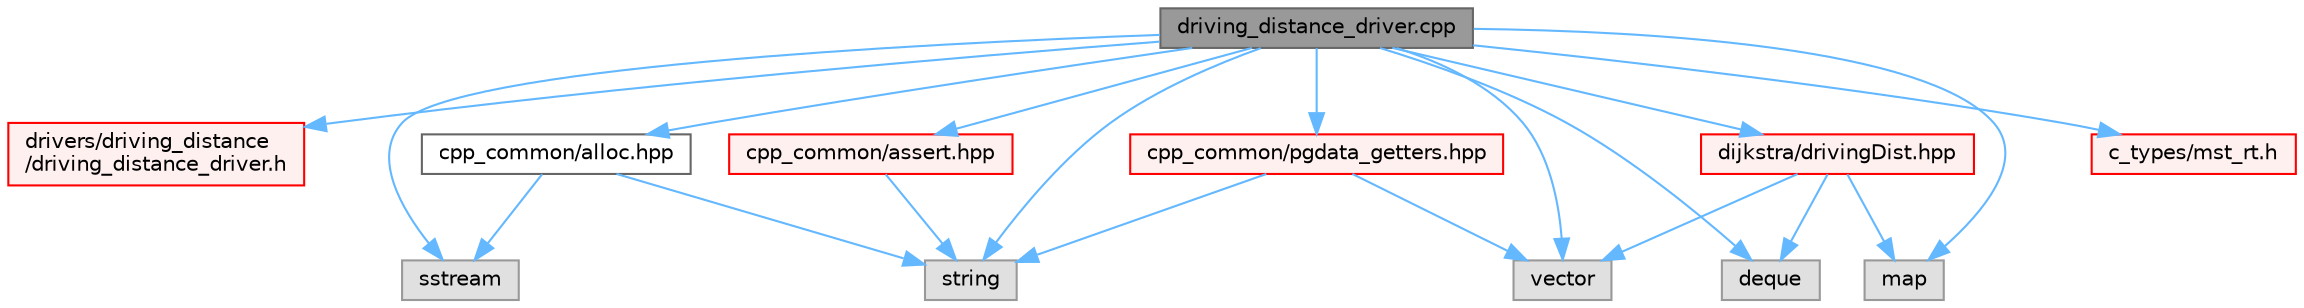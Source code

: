 digraph "driving_distance_driver.cpp"
{
 // LATEX_PDF_SIZE
  bgcolor="transparent";
  edge [fontname=Helvetica,fontsize=10,labelfontname=Helvetica,labelfontsize=10];
  node [fontname=Helvetica,fontsize=10,shape=box,height=0.2,width=0.4];
  Node1 [id="Node000001",label="driving_distance_driver.cpp",height=0.2,width=0.4,color="gray40", fillcolor="grey60", style="filled", fontcolor="black",tooltip=" "];
  Node1 -> Node2 [id="edge1_Node000001_Node000002",color="steelblue1",style="solid",tooltip=" "];
  Node2 [id="Node000002",label="drivers/driving_distance\l/driving_distance_driver.h",height=0.2,width=0.4,color="red", fillcolor="#FFF0F0", style="filled",URL="$driving__distance__driver_8h.html",tooltip=" "];
  Node1 -> Node8 [id="edge2_Node000001_Node000008",color="steelblue1",style="solid",tooltip=" "];
  Node8 [id="Node000008",label="sstream",height=0.2,width=0.4,color="grey60", fillcolor="#E0E0E0", style="filled",tooltip=" "];
  Node1 -> Node9 [id="edge3_Node000001_Node000009",color="steelblue1",style="solid",tooltip=" "];
  Node9 [id="Node000009",label="deque",height=0.2,width=0.4,color="grey60", fillcolor="#E0E0E0", style="filled",tooltip=" "];
  Node1 -> Node10 [id="edge4_Node000001_Node000010",color="steelblue1",style="solid",tooltip=" "];
  Node10 [id="Node000010",label="vector",height=0.2,width=0.4,color="grey60", fillcolor="#E0E0E0", style="filled",tooltip=" "];
  Node1 -> Node11 [id="edge5_Node000001_Node000011",color="steelblue1",style="solid",tooltip=" "];
  Node11 [id="Node000011",label="string",height=0.2,width=0.4,color="grey60", fillcolor="#E0E0E0", style="filled",tooltip=" "];
  Node1 -> Node12 [id="edge6_Node000001_Node000012",color="steelblue1",style="solid",tooltip=" "];
  Node12 [id="Node000012",label="map",height=0.2,width=0.4,color="grey60", fillcolor="#E0E0E0", style="filled",tooltip=" "];
  Node1 -> Node13 [id="edge7_Node000001_Node000013",color="steelblue1",style="solid",tooltip=" "];
  Node13 [id="Node000013",label="cpp_common/pgdata_getters.hpp",height=0.2,width=0.4,color="red", fillcolor="#FFF0F0", style="filled",URL="$pgdata__getters_8hpp.html",tooltip=" "];
  Node13 -> Node11 [id="edge8_Node000013_Node000011",color="steelblue1",style="solid",tooltip=" "];
  Node13 -> Node10 [id="edge9_Node000013_Node000010",color="steelblue1",style="solid",tooltip=" "];
  Node1 -> Node31 [id="edge10_Node000001_Node000031",color="steelblue1",style="solid",tooltip=" "];
  Node31 [id="Node000031",label="dijkstra/drivingDist.hpp",height=0.2,width=0.4,color="red", fillcolor="#FFF0F0", style="filled",URL="$drivingDist_8hpp.html",tooltip=" "];
  Node31 -> Node9 [id="edge11_Node000031_Node000009",color="steelblue1",style="solid",tooltip=" "];
  Node31 -> Node10 [id="edge12_Node000031_Node000010",color="steelblue1",style="solid",tooltip=" "];
  Node31 -> Node12 [id="edge13_Node000031_Node000012",color="steelblue1",style="solid",tooltip=" "];
  Node1 -> Node42 [id="edge14_Node000001_Node000042",color="steelblue1",style="solid",tooltip=" "];
  Node42 [id="Node000042",label="c_types/mst_rt.h",height=0.2,width=0.4,color="red", fillcolor="#FFF0F0", style="filled",URL="$mst__rt_8h.html",tooltip=" "];
  Node1 -> Node60 [id="edge15_Node000001_Node000060",color="steelblue1",style="solid",tooltip=" "];
  Node60 [id="Node000060",label="cpp_common/alloc.hpp",height=0.2,width=0.4,color="grey40", fillcolor="white", style="filled",URL="$alloc_8hpp.html",tooltip=" "];
  Node60 -> Node11 [id="edge16_Node000060_Node000011",color="steelblue1",style="solid",tooltip=" "];
  Node60 -> Node8 [id="edge17_Node000060_Node000008",color="steelblue1",style="solid",tooltip=" "];
  Node1 -> Node53 [id="edge18_Node000001_Node000053",color="steelblue1",style="solid",tooltip=" "];
  Node53 [id="Node000053",label="cpp_common/assert.hpp",height=0.2,width=0.4,color="red", fillcolor="#FFF0F0", style="filled",URL="$assert_8hpp.html",tooltip="Assertions Handling."];
  Node53 -> Node11 [id="edge19_Node000053_Node000011",color="steelblue1",style="solid",tooltip=" "];
}
